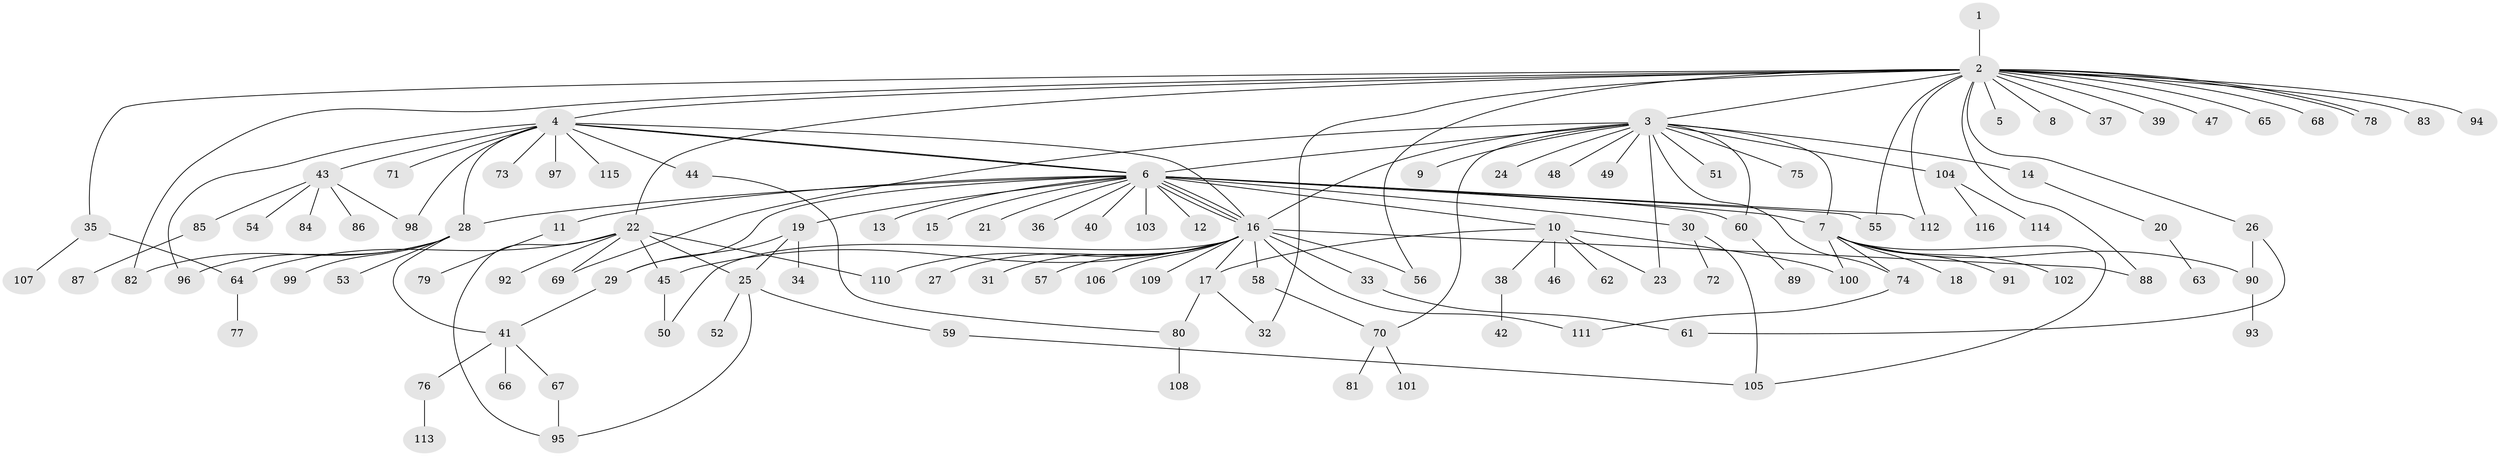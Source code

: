 // coarse degree distribution, {1: 0.5894736842105263, 21: 0.010526315789473684, 16: 0.010526315789473684, 10: 0.010526315789473684, 23: 0.010526315789473684, 8: 0.010526315789473684, 7: 0.021052631578947368, 2: 0.16842105263157894, 17: 0.010526315789473684, 4: 0.031578947368421054, 9: 0.010526315789473684, 6: 0.010526315789473684, 3: 0.08421052631578947, 5: 0.021052631578947368}
// Generated by graph-tools (version 1.1) at 2025/23/03/03/25 07:23:51]
// undirected, 116 vertices, 154 edges
graph export_dot {
graph [start="1"]
  node [color=gray90,style=filled];
  1;
  2;
  3;
  4;
  5;
  6;
  7;
  8;
  9;
  10;
  11;
  12;
  13;
  14;
  15;
  16;
  17;
  18;
  19;
  20;
  21;
  22;
  23;
  24;
  25;
  26;
  27;
  28;
  29;
  30;
  31;
  32;
  33;
  34;
  35;
  36;
  37;
  38;
  39;
  40;
  41;
  42;
  43;
  44;
  45;
  46;
  47;
  48;
  49;
  50;
  51;
  52;
  53;
  54;
  55;
  56;
  57;
  58;
  59;
  60;
  61;
  62;
  63;
  64;
  65;
  66;
  67;
  68;
  69;
  70;
  71;
  72;
  73;
  74;
  75;
  76;
  77;
  78;
  79;
  80;
  81;
  82;
  83;
  84;
  85;
  86;
  87;
  88;
  89;
  90;
  91;
  92;
  93;
  94;
  95;
  96;
  97;
  98;
  99;
  100;
  101;
  102;
  103;
  104;
  105;
  106;
  107;
  108;
  109;
  110;
  111;
  112;
  113;
  114;
  115;
  116;
  1 -- 2;
  2 -- 3;
  2 -- 4;
  2 -- 5;
  2 -- 8;
  2 -- 22;
  2 -- 26;
  2 -- 32;
  2 -- 35;
  2 -- 37;
  2 -- 39;
  2 -- 47;
  2 -- 55;
  2 -- 56;
  2 -- 65;
  2 -- 68;
  2 -- 78;
  2 -- 78;
  2 -- 82;
  2 -- 83;
  2 -- 88;
  2 -- 94;
  2 -- 112;
  3 -- 6;
  3 -- 7;
  3 -- 9;
  3 -- 14;
  3 -- 16;
  3 -- 23;
  3 -- 24;
  3 -- 48;
  3 -- 49;
  3 -- 51;
  3 -- 60;
  3 -- 69;
  3 -- 70;
  3 -- 74;
  3 -- 75;
  3 -- 104;
  4 -- 6;
  4 -- 6;
  4 -- 16;
  4 -- 28;
  4 -- 43;
  4 -- 44;
  4 -- 71;
  4 -- 73;
  4 -- 96;
  4 -- 97;
  4 -- 98;
  4 -- 115;
  6 -- 7;
  6 -- 10;
  6 -- 11;
  6 -- 12;
  6 -- 13;
  6 -- 15;
  6 -- 16;
  6 -- 16;
  6 -- 16;
  6 -- 19;
  6 -- 21;
  6 -- 28;
  6 -- 29;
  6 -- 30;
  6 -- 36;
  6 -- 40;
  6 -- 55;
  6 -- 60;
  6 -- 103;
  6 -- 112;
  7 -- 18;
  7 -- 74;
  7 -- 90;
  7 -- 91;
  7 -- 100;
  7 -- 102;
  7 -- 105;
  10 -- 17;
  10 -- 23;
  10 -- 38;
  10 -- 46;
  10 -- 62;
  10 -- 100;
  11 -- 79;
  14 -- 20;
  16 -- 17;
  16 -- 27;
  16 -- 31;
  16 -- 33;
  16 -- 45;
  16 -- 50;
  16 -- 56;
  16 -- 57;
  16 -- 58;
  16 -- 88;
  16 -- 106;
  16 -- 109;
  16 -- 110;
  16 -- 111;
  17 -- 32;
  17 -- 80;
  19 -- 25;
  19 -- 29;
  19 -- 34;
  20 -- 63;
  22 -- 25;
  22 -- 45;
  22 -- 64;
  22 -- 69;
  22 -- 92;
  22 -- 95;
  22 -- 110;
  25 -- 52;
  25 -- 59;
  25 -- 95;
  26 -- 61;
  26 -- 90;
  28 -- 41;
  28 -- 53;
  28 -- 82;
  28 -- 96;
  28 -- 99;
  29 -- 41;
  30 -- 72;
  30 -- 105;
  33 -- 61;
  35 -- 64;
  35 -- 107;
  38 -- 42;
  41 -- 66;
  41 -- 67;
  41 -- 76;
  43 -- 54;
  43 -- 84;
  43 -- 85;
  43 -- 86;
  43 -- 98;
  44 -- 80;
  45 -- 50;
  58 -- 70;
  59 -- 105;
  60 -- 89;
  64 -- 77;
  67 -- 95;
  70 -- 81;
  70 -- 101;
  74 -- 111;
  76 -- 113;
  80 -- 108;
  85 -- 87;
  90 -- 93;
  104 -- 114;
  104 -- 116;
}

